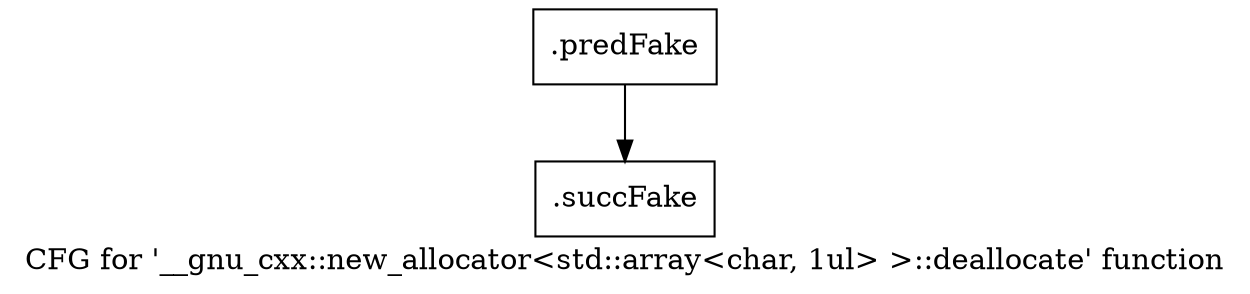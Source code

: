 digraph "CFG for '__gnu_cxx::new_allocator\<std::array\<char, 1ul\> \>::deallocate' function" {
	label="CFG for '__gnu_cxx::new_allocator\<std::array\<char, 1ul\> \>::deallocate' function";

	Node0x51a8c30 [shape=record,filename="",linenumber="",label="{.predFake}"];
	Node0x51a8c30 -> Node0x50993d0[ callList="" memoryops="" filename="/home/akhilkushe/Xilinx/Vitis_HLS/2021.2/tps/lnx64/gcc-6.2.0/lib/gcc/x86_64-pc-linux-gnu/6.2.0/../../../../include/c++/6.2.0/ext/new_allocator.h" execusionnum="0"];
	Node0x50993d0 [shape=record,filename="/home/akhilkushe/Xilinx/Vitis_HLS/2021.2/tps/lnx64/gcc-6.2.0/lib/gcc/x86_64-pc-linux-gnu/6.2.0/../../../../include/c++/6.2.0/ext/new_allocator.h",linenumber="110",label="{.succFake}"];
}
